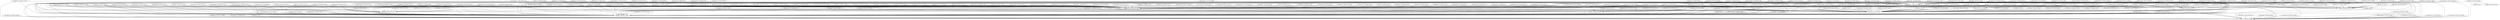 digraph { 
  ABE [label="ABE,Allentown - PA,40.6521,-75.4408"];
  ABI [label="ABI,Abilene - TX,32.4113,-99.6819"];
  ABQ [label="ABQ,Albuquerque - NM,35.0402,-106.609"];
  ACT [label="ACT,Waco - TX,31.6113,-97.2305"];
  ACV [label="ACV,Eureka - CA,40.9781,-124.109"];
  ACY [label="ACY,Atlantic City - NJ,39.4576,-74.5772"];
  AFW [label="AFW,Dallas - TX,32.9876,-97.3188"];
  AGC [label="AGC,Pittsburgh - PA,40.3544,-79.9302"];
  ALO [label="ALO,Waterloo - IA,42.5571,-92.4003"];
  AMA [label="AMA,Amarillo - TX,35.2194,-101.706"];
  AMW [label="AMW,Ames - IA,0,0"];
  ANC [label="ANC,Anchorage - AK,61.1744,-149.996"];
  AOH [label="AOH,Lima - OH,0,0"];
  APC [label="APC,Napa - CA,38.2132,-122.281"];
  ATL [label="ATL,Atlanta - GA,33.6367,-84.4281"];
  AUS [label="AUS,Austin - TX,30.1945,-97.6699"];
  AZA [label="AZA,Phoenix - AZ,33.3078,-111.655"];
  BDL [label="BDL,Hartford - CT,41.9389,-72.6832"];
  BFF [label="BFF,Scottsbluff - NE,41.874,-103.596"];
  BFI [label="BFI,Seattle - WA,47.53,-122.302"];
  BFL [label="BFL,Bakersfield - CA,35.4336,-119.057"];
  BGR [label="BGR,Bangor - ME,44.8074,-68.8281"];
  BIL [label="BIL,Billings - MT,45.8077,-108.543"];
  BIS [label="BIS,Bismarck - ND,46.7727,-100.746"];
  BLI [label="BLI,Bellingham - WA,48.7928,-122.538"];
  BMI [label="BMI,Bloomington - IL,40.4771,-88.9159"];
  BNA [label="BNA,Nashville - TN,36.1245,-86.6782"];
  BOS [label="BOS,Boston - MA,42.3643,-71.0052"];
  BPT [label="BPT,Beaumont - TX,29.9508,-94.0207"];
  BRO [label="BRO,Brownsville - TX,25.9068,-97.4259"];
  BTM [label="BTM,Butte - MT,45.9548,-112.497"];
  BTR [label="BTR,Baton Rouge - LA,30.5332,-91.1496"];
  BTV [label="BTV,Burlington - VT,44.4719,-73.1533"];
  BUF [label="BUF,Buffalo - NY,42.9405,-78.7322"];
  BWI [label="BWI,Baltimore - MD,39.1754,-76.6683"];
  CAE [label="CAE,Columbia - SC,33.9388,-81.1195"];
  CAK [label="CAK,Akron - OH,40.9161,-81.4422"];
  CHA [label="CHA,Chattanooga - TN,35.0353,-85.2038"];
  CHS [label="CHS,Charleston - SC,32.8986,-80.0405"];
  CID [label="CID,Cedar Rapids - IA,41.8847,-91.7108"];
  CLE [label="CLE,Cleveland - OH,41.4117,-81.8498"];
  CLL [label="CLL,College Station - TX,30.5886,-96.3638"];
  CLM [label="CLM,Port Angeles - WA,48.1202,-123.5"];
  CLT [label="CLT,Charlotte - NC,35.214,-80.9431"];
  CMH [label="CMH,Columbus - OH,39.998,-82.8919"];
  CMI [label="CMI,Champaign - IL,40.0392,-88.2781"];
  CNW [label="CNW,Waco - TX,0,0"];
  COS [label="COS,Colorado Springs - CO,38.8058,-104.701"];
  COU [label="COU,Columbia - MO,38.8181,-92.2196"];
  CPR [label="CPR,Casper - WY,42.908,-106.464"];
  CRP [label="CRP,Corpus Christi - TX,27.7704,-97.5012"];
  CVG [label="CVG,Cincinnati - OH,39.0488,-84.6678"];
  CWA [label="CWA,Wausau - WI,44.7776,-89.6668"];
  CYS [label="CYS,Cheyenne - WY,41.1557,-104.812"];
  DAL [label="DAL,Dallas - TX,32.8471,-96.8518"];
  DAY [label="DAY,Dayton - OH,39.9024,-84.2194"];
  DBQ [label="DBQ,Dubuque - IA,42.402,-90.7095"];
  DCA [label="DCA,Washington - DC,38.8521,-77.0377"];
  DDC [label="DDC,Dodge City - KS,37.7634,-99.9656"];
  DFW [label="DFW,Dallas - TX,32.8968,-97.038"];
  DLH [label="DLH,Duluth - MN,46.8421,-92.1936"];
  DQF [label="DQF,Phoenix - AZ,0,0"];
  DSM [label="DSM,Des Moines - IA,41.534,-93.6631"];
  DTW [label="DTW,Detroit - MI,42.2124,-83.3534"];
  EAU [label="EAU,Eau Claire - WI,44.8658,-91.4843"];
  EKO [label="EKO,Elko - NV,40.8249,-115.792"];
  ELM [label="ELM,Elmira - NY,42.1599,-76.8916"];
  ELP [label="ELP,El Paso - TX,31.8072,-106.378"];
  ERI [label="ERI,Erie - PA,42.0831,-80.1739"];
  EUG [label="EUG,Eugene - OR,44.1246,-123.212"];
  EVV [label="EVV,Evansville - IN,38.037,-87.5324"];
  EWR [label="EWR,Newark - NJ,40.6925,-74.1687"];
  FAR [label="FAR,Fargo - ND,46.9207,-96.8158"];
  FAT [label="FAT,Fresno - CA,36.7762,-119.718"];
  FCA [label="FCA,Kalispell - MT,48.3105,-114.256"];
  FLG [label="FLG,Flagstaff - AZ,35.1385,-111.671"];
  FLL [label="FLL,Fort Lauderdale - FL,26.0726,-80.1527"];
  FLO [label="FLO,Florence - SC,34.1854,-79.7239"];
  FNT [label="FNT,Flint - MI,42.9654,-83.7436"];
  FOD [label="FOD,Fort Dodge - IA,42.5515,-94.1926"];
  FOE [label="FOE,Topeka - KS,38.9509,-95.6636"];
  FSD [label="FSD,Sioux Falls - SD,43.582,-96.7419"];
  FSM [label="FSM,Fort Smith - AR,35.3366,-94.3674"];
  FTW [label="FTW,Dallas - TX,32.8198,-97.3624"];
  FWA [label="FWA,Fort Wayne - IN,40.9785,-85.1951"];
  FYV [label="FYV,Fayetteville - AR,36.0051,-94.1701"];
  GBD [label="GBD,Great Bend - KS,0,0"];
  GCK [label="GCK,Garden City - KS,37.9275,-100.724"];
  GEG [label="GEG,Spokane - WA,47.6199,-117.534"];
  GFK [label="GFK,Grand Forks - ND,47.9493,-97.1761"];
  GGG [label="GGG,Longview - TX,32.384,-94.7115"];
  GJT [label="GJT,Grand Junction - CO,39.1224,-108.527"];
  GPT [label="GPT,Gulfport - MS,30.4073,-89.0701"];
  GRB [label="GRB,Green Bay - WI,44.4851,-88.1296"];
  GRI [label="GRI,Grand Island - NE,40.9675,-98.3096"];
  GRK [label="GRK,Killeen - TX,31.0672,-97.8289"];
  GRR [label="GRR,Grand Rapids - MI,42.8808,-85.5228"];
  GSO [label="GSO,Greensboro - NC,36.0978,-79.9373"];
  GSP [label="GSP,Greenville - SC,34.8957,-82.2189"];
  GTF [label="GTF,Great Falls - MT,47.482,-111.371"];
  GUS [label="GUS,Peru - IN,40.6481,-86.1521"];
  GYY [label="GYY,Gary - IN,41.6163,-87.4128"];
  HGR [label="HGR,Hagerstown - MD,39.7079,-77.7295"];
  HII [label="HII,Lake Havasu City - AZ,34.5711,-114.358"];
  HLN [label="HLN,Helena - MT,46.6068,-111.983"];
  HNL [label="HNL,Honolulu - HI,21.3187,-157.922"];
  HOU [label="HOU,Houston - TX,29.6454,-95.2789"];
  HRO [label="HRO,Harrison - AR,36.2615,-93.1547"];
  HSV [label="HSV,Huntsville - AL,34.6372,-86.7751"];
  HYS [label="HYS,Hays - KS,38.8422,-99.2732"];
  IAD [label="IAD,Washington - DC,38.9445,-77.4558"];
  IAH [label="IAH,Houston - TX,29.9844,-95.3414"];
  ICT [label="ICT,Wichita - KS,37.6499,-97.4331"];
  ILE [label="ILE,Killeen - TX,0,0"];
  ILN [label="ILN,Wilmington - OH,39.4279,-83.7921"];
  IND [label="IND,Indianapolis - IN,39.7173,-86.2944"];
  IPL [label="IPL,El Centro - CA,32.8342,-115.579"];
  ITH [label="ITH,Ithaca - NY,42.491,-76.4584"];
  ITO [label="ITO,Hilo - HI,19.7214,-155.048"];
  JAC [label="JAC,Jackson - WY,43.6073,-110.738"];
  JAN [label="JAN,Jackson - MS,32.3112,-90.0759"];
  JAX [label="JAX,Jacksonville - FL,30.4941,-81.6879"];
  LAS [label="LAS,Las Vegas - NV,36.0801,-115.152"];
  LAW [label="LAW,Lawton - OK,34.5677,-98.4166"];
  LAX [label="LAX,Los Angeles - CA,33.9425,-118.408"];
  LBB [label="LBB,Lubbock - TX,33.6636,-101.823"];
  LBF [label="LBF,North Platte - NE,41.1262,-100.684"];
  LBL [label="LBL,Liberal - KS,37.0442,-100.96"];
  LCH [label="LCH,Lake Charles - LA,30.1261,-93.2233"];
  LCK [label="LCK,Columbus - OH,39.8138,-82.9278"];
  LEX [label="LEX,Lexington - KY,38.0365,-84.6059"];
  LFT [label="LFT,Lafayette - LA,30.2053,-91.9876"];
  LGA [label="LGA,New York - NY,40.7772,-73.8726"];
  LIT [label="LIT,Little Rock - AR,34.7294,-92.2243"];
  LMT [label="LMT,Klamath Falls - OR,42.1561,-121.733"];
  LNK [label="LNK,Lincoln - NE,40.851,-96.7592"];
  LRD [label="LRD,Laredo - TX,27.5438,-99.4616"];
  LSE [label="LSE,La Crosse - WI,43.879,-91.2567"];
  LUK [label="LUK,Cincinnati - OH,39.1033,-84.4186"];
  LWS [label="LWS,Lewiston - ID,46.3745,-117.015"];
  MAF [label="MAF,Midland - TX,31.9425,-102.202"];
  MCI [label="MCI,Kansas City - MO,39.2976,-94.7139"];
  MCO [label="MCO,Orlando - FL,28.4294,-81.309"];
  MCW [label="MCW,Mason City - IA,43.1578,-93.3313"];
  MDT [label="MDT,Harrisburg - PA,40.1935,-76.7634"];
  MDW [label="MDW,Chicago - IL,41.786,-87.7524"];
  MEM [label="MEM,Memphis - TN,35.0424,-89.9767"];
  MFR [label="MFR,Medford - OR,42.3742,-122.873"];
  MHK [label="MHK,Manhattan - KS,39.141,-96.6708"];
  MHR [label="MHR,Sacramento - CA,38.5539,-121.298"];
  MIA [label="MIA,Miami - FL,25.7932,-80.2906"];
  MKE [label="MKE,Milwaukee - WI,42.9472,-87.8966"];
  MOB [label="MOB,Mobile - AL,30.6912,-88.2428"];
  MOD [label="MOD,Modesto - CA,37.6258,-120.954"];
  MOT [label="MOT,Minot - ND,48.2594,-101.28"];
  MSN [label="MSN,Madison - WI,43.1399,-89.3375"];
  MSO [label="MSO,Missoula - MT,46.9163,-114.091"];
  MSP [label="MSP,Minneapolis - MN,44.882,-93.2218"];
  MSY [label="MSY,New Orleans - LA,29.9934,-90.258"];
  MTJ [label="MTJ,Montrose - CO,38.5098,-107.894"];
  MWH [label="MWH,Moses Lake - WA,47.2077,-119.32"];
  MYR [label="MYR,Myrtle Beach - SC,33.6797,-78.9283"];
  NFL [label="NFL,Fallon - NV,0,0"];
  OAK [label="OAK,Oakland - CA,37.7213,-122.221"];
  OGG [label="OGG,Kahului - HI,20.8986,-156.43"];
  OKC [label="OKC,Oklahoma City - OK,35.3931,-97.6007"];
  OMA [label="OMA,Omaha - NE,41.3032,-95.8941"];
  ORD [label="ORD,Chicago - IL,41.9786,-87.9048"];
  PDX [label="PDX,Portland - OR,45.5887,-122.598"];
  PHL [label="PHL,Philadelphia - PA,39.8719,-75.2411"];
  PHX [label="PHX,Phoenix - AZ,33.4343,-112.012"];
  PIA [label="PIA,Peoria - IL,40.6642,-89.6933"];
  PIH [label="PIH,Pocatello - ID,42.9098,-112.596"];
  PIT [label="PIT,Pittsburgh - PA,40.4915,-80.2329"];
  PNC [label="PNC,Ponca City - OK,0,0"];
  PUB [label="PUB,Pueblo - CO,38.2891,-104.497"];
  PUW [label="PUW,Pullman - WA,46.7439,-117.11"];
  PVD [label="PVD,Providence - RI,41.7326,-71.4204"];
  RAP [label="RAP,Rapid City - SD,44.0453,-103.057"];
  RDD [label="RDD,Redding - CA,40.509,-122.293"];
  RDG [label="RDG,Reading - PA,40.3785,-75.9652"];
  RDM [label="RDM,Bend - OR,44.2541,-121.15"];
  RDU [label="RDU,Raleigh - NC,35.8776,-78.7875"];
  RFD [label="RFD,Rockford - IL,42.1954,-89.0972"];
  RIC [label="RIC,Richmond - VA,37.5052,-77.3197"];
  RNO [label="RNO,Reno - NV,39.4991,-119.768"];
  ROC [label="ROC,Rochester - NY,43.1189,-77.6724"];
  ROW [label="ROW,Roswell - NM,33.3016,-104.531"];
  RST [label="RST,Rochester - MN,43.9083,-92.5"];
  SAN [label="SAN,San Diego - CA,32.7336,-117.19"];
  SAT [label="SAT,San Antonio - TX,29.5337,-98.4698"];
  SBA [label="SBA,Santa Barbara - CA,34.4262,-119.84"];
  SBN [label="SBN,South Bend - IN,41.7087,-86.3173"];
  SCK [label="SCK,Stockton - CA,37.8942,-121.238"];
  SEA [label="SEA,Seattle - WA,47.449,-122.309"];
  SFB [label="SFB,Orlando - FL,28.7776,-81.2375"];
  SFO [label="SFO,San Francisco - CA,37.619,-122.375"];
  SGF [label="SGF,Springfield - MO,37.2457,-93.3886"];
  SHR [label="SHR,Sheridan - WY,44.7692,-106.98"];
  SHV [label="SHV,Shreveport - LA,32.4466,-93.8256"];
  SJC [label="SJC,San Jose - CA,37.3626,-121.929"];
  SJT [label="SJT,San Angelo - TX,31.3577,-100.496"];
  SLC [label="SLC,Salt Lake City - UT,40.7884,-111.978"];
  SLE [label="SLE,Salem - OR,44.9095,-123.003"];
  SLN [label="SLN,Salina - KS,38.791,-97.6522"];
  SMF [label="SMF,Sacramento - CA,38.6954,-121.591"];
  SNA [label="SNA,Santa Ana - CA,33.6757,-117.868"];
  SPI [label="SPI,Springfield - IL,39.8441,-89.6779"];
  SPS [label="SPS,Wichita Falls - TX,33.9888,-98.4919"];
  STL [label="STL,St. Louis - MO,38.7487,-90.37"];
  SWO [label="SWO,Stillwater - OK,0,0"];
  SYR [label="SYR,Syracuse - NY,43.1112,-76.1063"];
  TCL [label="TCL,Tuscaloosa - AL,33.2206,-87.6114"];
  TOL [label="TOL,Toledo - OH,41.5868,-83.8078"];
  TPA [label="TPA,Tampa - FL,27.9755,-82.5332"];
  TSM [label="TSM,Taos - NM,0,0"];
  TUL [label="TUL,Tulsa - OK,36.1984,-95.8881"];
  TUS [label="TUS,Tucson - AZ,32.1161,-110.941"];
  TVC [label="TVC,Traverse City - MI,44.7414,-85.5822"];
  TWF [label="TWF,Twin Falls - ID,42.4818,-114.488"];
  TYS [label="TYS,Knoxville - TN,35.811,-83.994"];
  UIN [label="UIN,Quincy - IL,39.9427,-91.1946"];
  VGT [label="VGT,Las Vegas - NV,36.2107,-115.194"];
  WDG [label="WDG,Enid - OK,0,0"];
  YIP [label="YIP,Detroit - MI,42.2379,-83.5304"];
  YKM [label="YKM,Yakima - WA,46.5682,-120.544"];
  YNG [label="YNG,Youngstown - OH,41.2607,-80.6791"];
  YUM [label="YUM,Yuma - AZ,32.6566,-114.606"];
  ABE -> CAK [len=315];
  ABE -> ERI [len=265];
  ABE -> GYY [len=628];
  ABI -> ACT [len=154];
  ABI -> EKO [len=1064];
  ABI -> RNO [len=1224];
  ABQ -> ACT [len=591];
  ABQ -> EKO [len=640];
  ABQ -> RNO [len=787];
  ABQ -> TSM [len=111];
  ABQ -> YUM [len=488];
  ACT -> EKO [len=1212];
  ACT -> RNO [len=1376];
  ACV -> EKO [len=435];
  ACV -> RNO [len=251];
  ACY -> CAK [len=377];
  ACY -> ERI [len=345];
  AFW -> ACT [len=95];
  AGC -> GYY [len=401];
  ALO -> EKO [len=1212];
  AMA -> ACT [len=360];
  AMA -> EKO [len=858];
  AMA -> RNO [len=1034];
  ANC -> RNO [len=1973];
  ATL -> ACT [len=759];
  ATL -> CAK [len=528];
  ATL -> ERI [len=626];
  ATL -> GYY [len=574];
  ATL -> RNO [len=1993];
  AUS -> ACT [len=101];
  AUS -> ACT [len=95];
  AUS -> EKO [len=1247];
  AUS -> EKO [len=1253];
  AUS -> RNO [len=1404];
  AUS -> RNO [len=1405];
  AZA -> ACT [len=850];
  AZA -> RDM [len=911];
  BDL -> CAK [len=460];
  BFF -> EKO [len=637];
  BFF -> GYY [len=836];
  BFI -> RNO [len=569];
  BFL -> RNO [len=283];
  BGR -> ACT [len=1780];
  BIL -> EKO [len=501];
  BIL -> RDM [len=626];
  BIS -> EKO [len=855];
  BLI -> EKO [len=642];
  BLI -> RNO [len=656];
  BMI -> EKO [len=1406];
  BNA -> ACT [len=681];
  BNA -> CAK [len=435];
  BNA -> EKO [len=1603];
  BNA -> RNO [len=1815];
  BOS -> CAK [len=549];
  BOS -> GYY [len=845];
  BOS -> RNO [len=2524];
  BPT -> ACT [len=222];
  BPT -> RNO [len=1599];
  BRO -> EKO [len=1472];
  BTM -> EKO [len=391];
  BTR -> ACT [len=368];
  BTR -> EKO [len=1550];
  BTV -> CAK [len=488];
  BUF -> ERI [len=95];
  BUF -> GYY [len=454];
  BWI -> GYY [len=591];
  CAE -> GYY [len=631];
  CAK -> EKO [len=1788];
  CAK -> ERI [len=104];
  CHA -> ERI [len=557];
  CHS -> ACT [len=1009];
  CHS -> ERI [len=633];
  CHS -> GYY [len=725];
  CID -> EKO [len=1250];
  CLE -> ACT [len=1088];
  CLE -> CAK [len=40];
  CLE -> EKO [len=1760];
  CLE -> ERI [len=98];
  CLE -> RNO [len=1987];
  CLL -> ACT [len=87];
  CLL -> EKO [len=1296];
  CLM -> EKO [len=631];
  CLT -> ACT [len=973];
  CLT -> CAK [len=394];
  CLT -> ERI [len=475];
  CMH -> CAK [len=99];
  CMH -> EKO [len=1727];
  CMH -> ERI [len=202];
  CMI -> EKO [len=1446];
  CNW -> ACT [len=9];
  COS -> EKO [len=605];
  COS -> RNO [len=809];
  COU -> ACT [len=571];
  CPR -> EKO [len=502];
  CRP -> ACT [len=265];
  CRP -> EKO [len=1375];
  CRP -> RNO [len=1510];
  CVG -> ACT [len=874];
  CVG -> CAK [len=214];
  CVG -> EKO [len=1649];
  CVG -> ERI [len=316];
  CWA -> EKO [len=1350];
  CWA -> RNO [len=1579];
  CYS -> EKO [len=574];
  DAL -> ACT [len=88];
  DAL -> RNO [len=1356];
  DAL -> YUM [len=1033];
  DAY -> CAK [len=162];
  DAY -> RNO [len=1882];
  DBQ -> EKO [len=1299];
  DCA -> CAK [len=274];
  DDC -> HYS [len=84];
  DFW -> ACT [len=89];
  DFW -> EKO [len=1170];
  DFW -> RNO [len=1345];
  DFW -> WDG [len=244];
  DLH -> EKO [len=1245];
  DQF -> GYY [len=1444];
  DSM -> ACT [len=712];
  DSM -> EKO [len=1152];
  DSM -> RNO [len=1377];
  DTW -> CAK [len=133];
  DTW -> EKO [len=1675];
  DTW -> ERI [len=163];
  DTW -> RNO [len=1903];
  EAU -> EKO [len=1260];
  EKO -> ACT [len=1212];
  EKO -> CAK [len=1788];
  EKO -> EKO [len=0];
  EKO -> GYY [len=1473];
  EKO -> RDM [len=362];
  EKO -> RNO [len=230];
  EKO -> YUM [len=567];
  ELM -> ERI [len=169];
  ELP -> ACT [len=539];
  ELP -> EKO [len=813];
  ELP -> GYY [len=1247];
  ELP -> RNO [len=920];
  ELP -> YUM [len=485];
  EUG -> EKO [len=442];
  EUG -> RDM [len=103];
  EUG -> RNO [len=365];
  EVV -> ACT [len=706];
  EVV -> EKO [len=1517];
  EVV -> RNO [len=1734];
  EWR -> ACT [len=1427];
  FAR -> EKO [len=1033];
  FAT -> EKO [len=350];
  FAT -> RNO [len=188];
  FCA -> EKO [len=523];
  FCA -> RNO [len=668];
  FLG -> YUM [len=240];
  FLL -> ACT [len=1102];
  FLL -> CAK [len=1026];
  FLO -> ERI [len=545];
  FNT -> CAK [len=185];
  FNT -> GYY [len=210];
  FOD -> EKO [len=1121];
  FOE -> EKO [len=1075];
  FOE -> RNO [len=1290];
  FSD -> EKO [len=994];
  FSD -> RNO [len=1222];
  FSM -> EKO [len=1224];
  FTW -> ACT [len=84];
  FWA -> EKO [len=1594];
  FWA -> RNO [len=1819];
  FYV -> ACT [len=350];
  GBD -> HYS [len=41];
  GCK -> EKO [len=830];
  GCK -> HYS [len=101];
  GEG -> EKO [len=477];
  GEG -> RDM [len=291];
  GEG -> RNO [len=572];
  GFK -> EKO [len=1041];
  GGG -> EKO [len=1303];
  GJT -> EKO [len=404];
  GJT -> YUM [len=561];
  GPT -> ACT [len=491];
  GRB -> EKO [len=1425];
  GRI -> EKO [len=914];
  GRI -> RNO [len=1137];
  GRK -> ACT [len=52];
  GRK -> RNO [len=1365];
  GRR -> CAK [len=250];
  GRR -> RNO [len=1788];
  GSO -> ACT [len=1039];
  GSO -> CAK [len=342];
  GSO -> ERI [len=413];
  GSP -> ACT [len=897];
  GTF -> EKO [len=510];
  GYY -> EKO [len=1473];
  GYY -> GYY [len=0];
  GYY -> RNO [len=1699];
  HGR -> CAK [len=213];
  HII -> YUM [len=133];
  HLN -> EKO [len=442];
  HNL -> ITO [len=216];
  HNL -> YUM [len=2762];
  HOU -> ACT [len=178];
  HOU -> EKO [len=1387];
  HOU -> RNO [len=1546];
  HRO -> WDG [len=259];
  HSV -> YUM [len=1605];
  IAD -> ACT [len=1223];
  IAD -> CAK [len=252];
  IAD -> ERI [len=260];
  IAD -> RNO [len=2249];
  IAH -> ACT [len=159];
  IAH -> EKO [len=1370];
  IAH -> RNO [len=1530];
  ICT -> CAK [len=885];
  ICT -> EKO [len=1007];
  ICT -> HYS [len=130];
  ICT -> RNO [len=1213];
  ICT -> YUM [len=1030];
  ILE -> ACT [len=45];
  ILN -> CNW [len=919];
  IND -> ACT [len=831];
  IND -> CAK [len=269];
  IND -> EKO [len=1554];
  IND -> ERI [len=358];
  IND -> GYY [len=143];
  IND -> RNO [len=1776];
  IPL -> YUM [len=58];
  ITH -> CAK [len=280];
  ITH -> ERI [len=193];
  JAC -> EKO [len=323];
  JAN -> ACT [len=423];
  JAN -> RNO [len=1729];
  JAX -> ACT [len=924];
  LAS -> EKO [len=329];
  LAS -> GYY [len=1537];
  LAS -> RDM [len=647];
  LAS -> RNO [len=345];
  LAS -> YUM [len=238];
  LAW -> ACT [len=215];
  LAX -> ACT [len=1241];
  LAX -> CAK [len=2073];
  LAX -> CNW [len=1250];
  LAX -> ITO [len=2449];
  LAX -> RDM [len=726];
  LAX -> RNO [len=390];
  LAX -> YUM [len=237];
  LBB -> ACT [len=303];
  LBB -> EKO [len=913];
  LBB -> RNO [len=1074];
  LBF -> EKO [len=789];
  LBL -> EKO [len=839];
  LBL -> HYS [len=155];
  LBL -> WDG [len=182];
  LCH -> RNO [len=1633];
  LCK -> GYY [len=266];
  LEX -> GYY [len=289];
  LFT -> ACT [len=326];
  LGA -> CAK [len=396];
  LGA -> ERI [len=339];
  LIT -> ACT [len=361];
  LIT -> EKO [len=1351];
  LIT -> EKO [len=1352];
  LIT -> RNO [len=1550];
  LMT -> RDM [len=147];
  LNK -> ACT [len=638];
  LNK -> EKO [len=995];
  LNK -> RNO [len=1218];
  LRD -> ACT [len=311];
  LRD -> EKO [len=1301];
  LRD -> EKO [len=1304];
  LRD -> GYY [len=1185];
  LRD -> GYY [len=1186];
  LRD -> YUM [len=969];
  LSE -> EKO [len=1269];
  LUK -> GYY [len=235];
  LWS -> EKO [len=388];
  MAF -> ACT [len=294];
  MAF -> EKO [len=972];
  MCI -> CAK [len=711];
  MCI -> CAK [len=712];
  MCI -> EKO [len=1119];
  MCI -> EKO [len=1120];
  MCI -> GYY [len=416];
  MCI -> HYS [len=247];
  MCI -> RNO [len=1337];
  MCI -> YUM [len=1202];
  MCO -> ACT [len=977];
  MCO -> CAK [len=860];
  MCO -> GYY [len=972];
  MCW -> EKO [len=1164];
  MDT -> CAK [len=251];
  MDT -> ERI [len=221];
  MDW -> CAK [len=334];
  MDW -> RNO [len=1680];
  MEM -> CAK [len=617];
  MEM -> RNO [len=1662];
  MFR -> EKO [len=382];
  MFR -> RDM [len=156];
  MHK -> ACT [len=520];
  MHK -> AMW [len=254];
  MHR -> RNO [len=105];
  MIA -> RNO [len=2464];
  MKE -> CAK [len=361];
  MKE -> EKO [len=1439];
  MKE -> GYY [len=95];
  MKE -> RNO [len=1667];
  MOB -> ACT [len=536];
  MOD -> EKO [len=354];
  MOT -> EKO [len=879];
  MSN -> EKO [len=1366];
  MSN -> RNO [len=1594];
  MSO -> EKO [len=429];
  MSP -> CAK [len=657];
  MSP -> EKO [len=1176];
  MSP -> RNO [len=1406];
  MSY -> CNW [len=421];
  MSY -> RNO [len=1793];
  MTJ -> EKO [len=450];
  MWH -> RDM [len=222];
  MYR -> GYY [len=718];
  NFL -> RNO [len=57];
  OAK -> EKO [len=405];
  OAK -> ITO [len=2329];
  OAK -> RNO [len=180];
  OGG -> ITO [len=121];
  OGG -> RNO [len=2515];
  OKC -> ACT [len=262];
  OKC -> EKO [len=1057];
  OKC -> RNO [len=1248];
  OKC -> YUM [len=993];
  OMA -> CAK [len=754];
  OMA -> EKO [len=1037];
  OMA -> RNO [len=1262];
  ORD -> CAK [len=344];
  ORD -> EKO [len=1445];
  ORD -> RNO [len=1671];
  PDX -> EKO [len=475];
  PDX -> RDM [len=116];
  PDX -> RNO [len=444];
  PHL -> CAK [len=335];
  PHL -> ERI [len=300];
  PHL -> RNO [len=2348];
  PHX -> CAK [len=1754];
  PHX -> EKO [len=550];
  PHX -> RNO [len=601];
  PHX -> YUM [len=160];
  PIA -> EKO [len=1365];
  PIH -> EKO [len=219];
  PIT -> ACT [len=1128];
  PIT -> CAK [len=70];
  PIT -> ERI [len=109];
  PIT -> GYY [len=383];
  PIT -> RNO [len=2081];
  PNC -> WDG [len=45];
  PUB -> EKO [len=627];
  PUW -> RNO [len=518];
  PVD -> CAK [len=524];
  RAP -> CAK [len=1122];
  RAP -> EKO [len=687];
  RAP -> RNO [len=917];
  RDD -> RDM [len=265];
  RDG -> CAK [len=290];
  RDM -> EKO [len=362];
  RDU -> ACT [len=1100];
  RDU -> CAK [len=376];
  RFD -> EKO [len=1382];
  RIC -> ACT [len=1203];
  RIC -> CAK [len=323];
  RIC -> ERI [len=350];
  RNO -> ACT [len=1376];
  RNO -> EKO [len=230];
  RNO -> GYY [len=1699];
  ROC -> CAK [len=247];
  ROC -> ERI [len=147];
  ROW -> EKO [len=809];
  RST -> EKO [len=1207];
  SAN -> APC [len=474];
  SAN -> EKO [len=563];
  SAN -> RNO [len=488];
  SAT -> ACT [len=161];
  SAT -> CAK [len=1238];
  SAT -> EKO [len=1248];
  SAT -> RNO [len=1391];
  SBA -> EKO [len=494];
  SBA -> YUM [len=326];
  SBN -> CAK [len=259];
  SBN -> EKO [len=1528];
  SBN -> GYY [len=57];
  SCK -> EKO [len=355];
  SCK -> RNO [len=136];
  SEA -> EKO [len=560];
  SEA -> RDM [len=228];
  SEA -> RNO [len=563];
  SEA -> RNO [len=564];
  SFB -> GYY [len=951];
  SFO -> CAK [len=2187];
  SFO -> RDM [len=462];
  SFO -> RNO [len=192];
  SGF -> ACT [len=446];
  SGF -> EKO [len=1227];
  SGF -> RNO [len=1436];
  SHR -> EKO [len=524];
  SHV -> ACT [len=208];
  SHV -> EKO [len=1345];
  SHV -> RNO [len=1527];
  SJC -> EKO [len=407];
  SJC -> RDM [len=477];
  SJC -> RNO [len=188];
  SJT -> ACT [len=194];
  SJT -> EKO [len=1074];
  SJT -> RNO [len=1220];
  SLC -> ACT [len=1036];
  SLC -> CAK [len=1591];
  SLC -> EKO [len=200];
  SLC -> GYY [len=1277];
  SLC -> RDM [len=526];
  SLC -> RNO [len=422];
  SLC -> YUM [len=580];
  SLE -> EKO [len=462];
  SLE -> RDM [len=102];
  SLN -> EKO [len=973];
  SLN -> HYS [len=88];
  SMF -> ACT [len=1458];
  SMF -> RNO [len=113];
  SNA -> GYY [len=1747];
  SNA -> RNO [len=415];
  SPI -> EKO [len=1375];
  SPI -> RNO [len=1597];
  SPS -> EKO [len=1059];
  STL -> ACT [len=627];
  STL -> EKO [len=1356];
  STL -> RNO [len=1574];
  SWO -> ACT [len=314];
  SYR -> CAK [len=314];
  SYR -> ERI [len=220];
  TCL -> GYY [len=579];
  TOL -> CAK [len=131];
  TOL -> EKO [len=1658];
  TOL -> RNO [len=1885];
  TPA -> CAK [len=894];
  TUL -> ACT [len=325];
  TUL -> EKO [len=1122];
  TUL -> GYY [len=590];
  TUL -> RNO [len=1322];
  TUS -> ACT [len=807];
  TUS -> EKO [len=658];
  TUS -> RDM [len=1003];
  TUS -> RNO [len=710];
  TUS -> YUM [len=218];
  TVC -> GYY [len=234];
  TWF -> EKO [len=133];
  TYS -> ACT [len=815];
  TYS -> RNO [len=1965];
  UIN -> EKO [len=1295];
  VGT -> EKO [len=320];
  YIP -> AOH [len=109];
  YIP -> CAK [len=142];
  YIP -> GUS [len=175];
  YIP -> GYY [len=205];
  YKM -> EKO [len=462];
  YKM -> RDM [len=162];
  YKM -> RNO [len=490];
  YNG -> CAK [len=47];
  YNG -> ERI [len=62];
  YNG -> GYY [len=351];
  YUM -> EKO [len=567];
}
